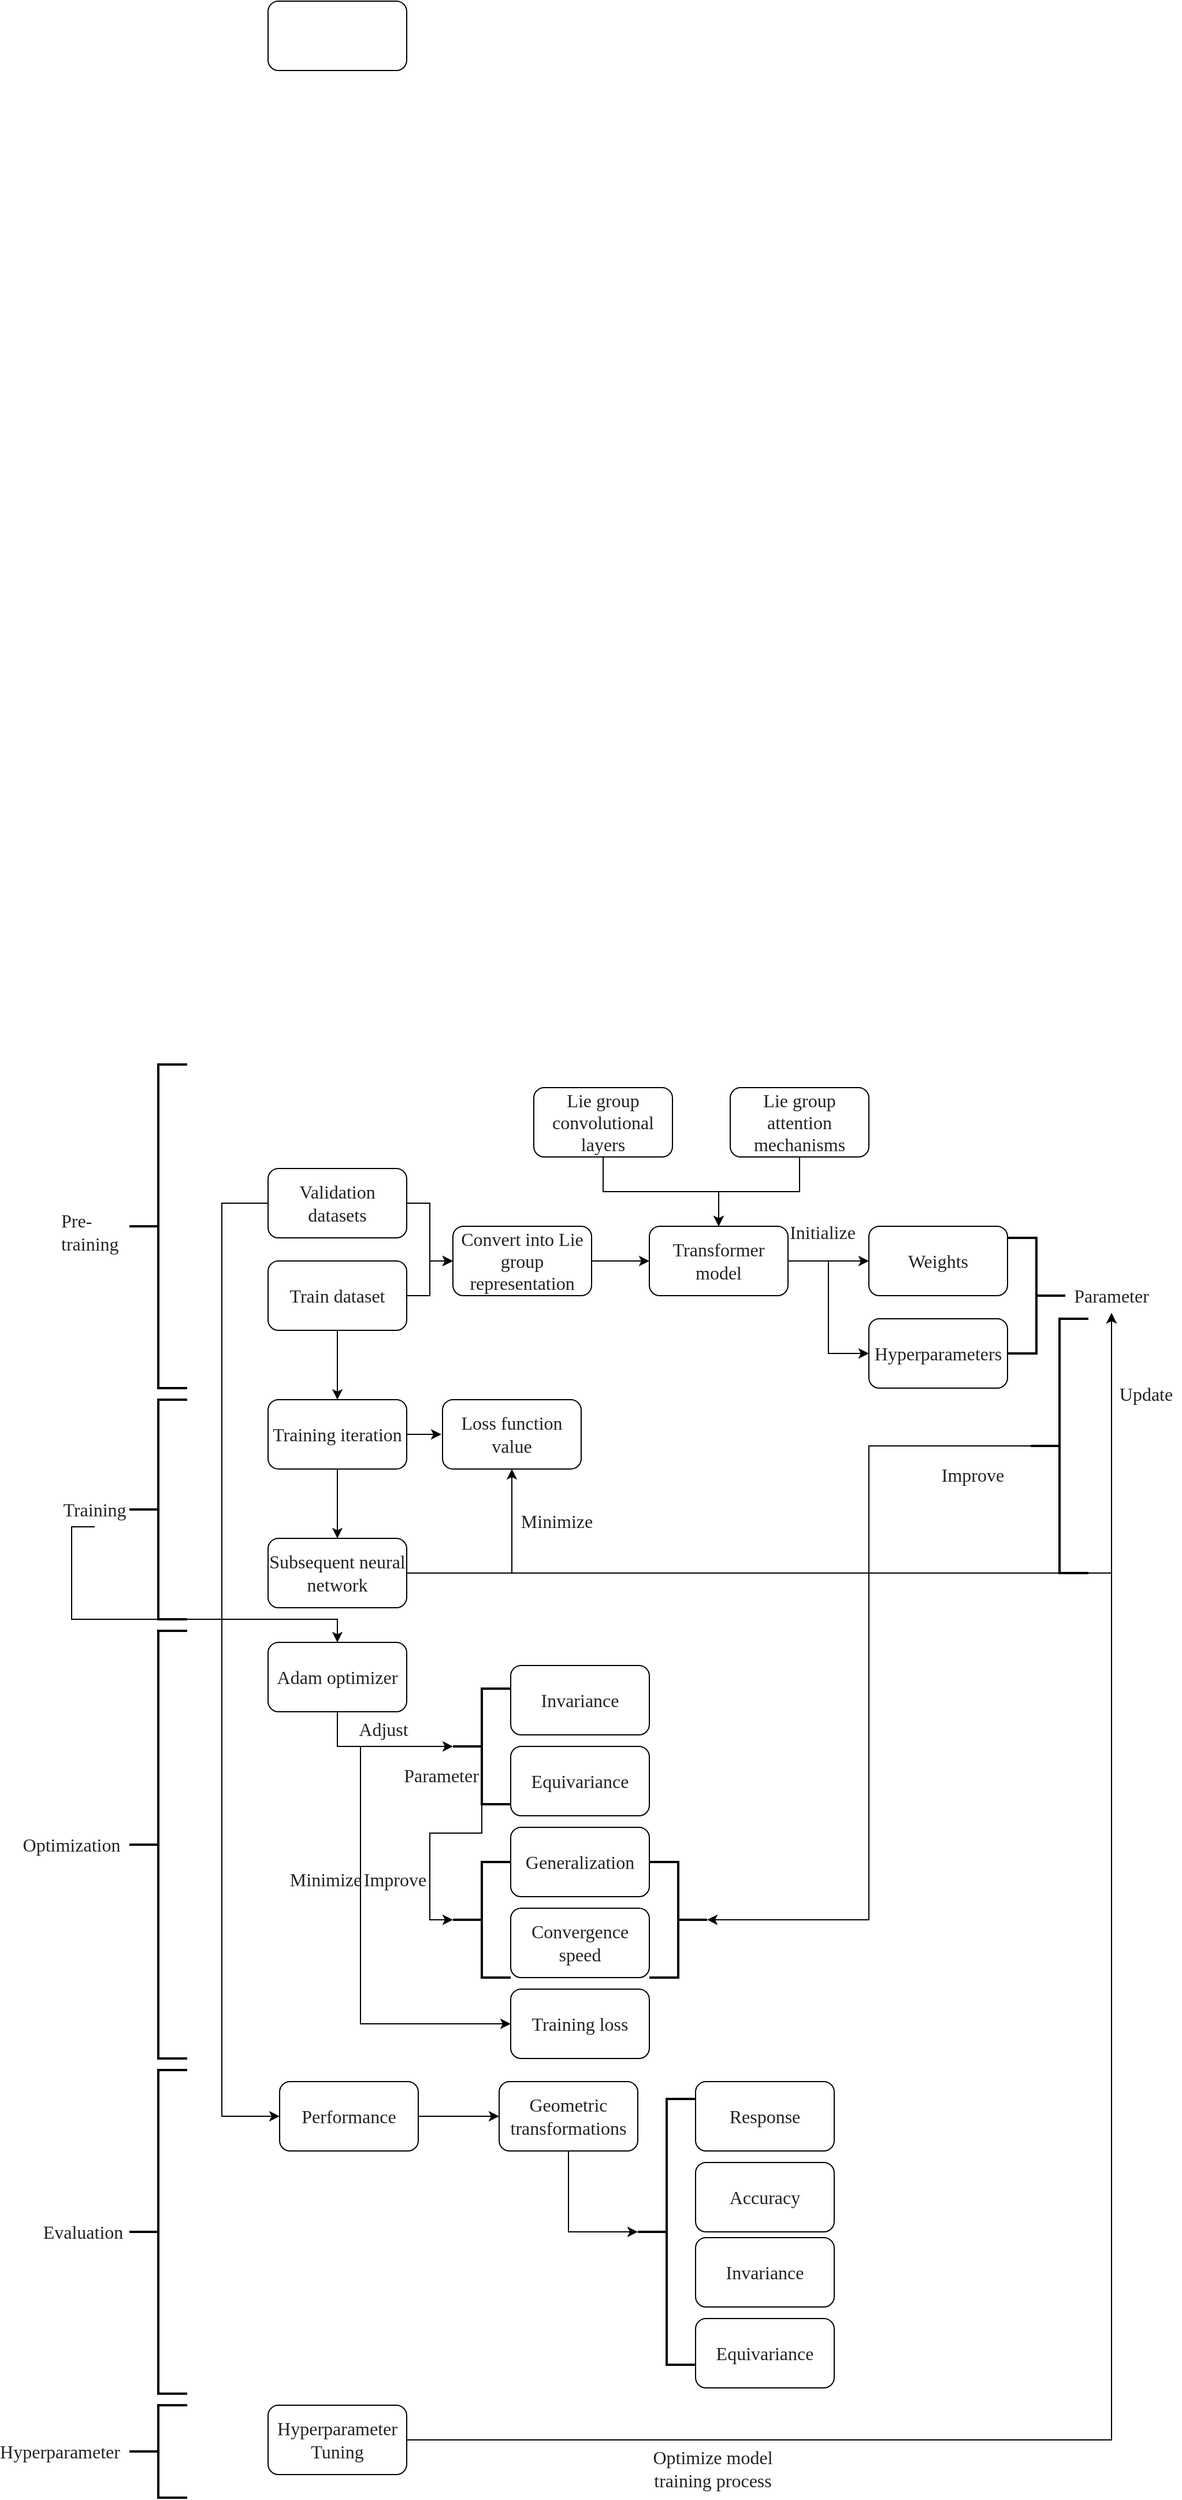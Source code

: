 <mxfile version="26.3.0">
  <diagram name="Page-1" id="BbI76pgedQBMzl__F8Vv">
    <mxGraphModel dx="2243" dy="2290" grid="1" gridSize="10" guides="1" tooltips="1" connect="1" arrows="1" fold="1" page="1" pageScale="1" pageWidth="827" pageHeight="1169" math="0" shadow="0">
      <root>
        <mxCell id="0" />
        <mxCell id="1" parent="0" />
        <mxCell id="rciYGeiwjKD3-UWiTq9N-5" style="edgeStyle=orthogonalEdgeStyle;rounded=0;orthogonalLoop=1;jettySize=auto;html=1;fontColor=light-dark(#232323, #ededed);fontFamily=Times New Roman;" parent="1" source="rciYGeiwjKD3-UWiTq9N-1" edge="1">
          <mxGeometry relative="1" as="geometry">
            <mxPoint x="490" y="170" as="targetPoint" />
          </mxGeometry>
        </mxCell>
        <mxCell id="rciYGeiwjKD3-UWiTq9N-1" value="&lt;span style=&quot;caret-color: rgb(0, 0, 0); font-size: medium; text-align: start;&quot;&gt;Convert into Lie group representation&lt;/span&gt;" style="rounded=1;whiteSpace=wrap;html=1;fontColor=light-dark(#232323, #ededed);fontFamily=Times New Roman;" parent="1" vertex="1">
          <mxGeometry x="320" y="140" width="120" height="60" as="geometry" />
        </mxCell>
        <mxCell id="rciYGeiwjKD3-UWiTq9N-4" style="edgeStyle=orthogonalEdgeStyle;rounded=0;orthogonalLoop=1;jettySize=auto;html=1;entryX=0;entryY=0.5;entryDx=0;entryDy=0;fontColor=light-dark(#232323, #ededed);fontFamily=Times New Roman;" parent="1" source="rciYGeiwjKD3-UWiTq9N-3" target="rciYGeiwjKD3-UWiTq9N-1" edge="1">
          <mxGeometry relative="1" as="geometry" />
        </mxCell>
        <mxCell id="rciYGeiwjKD3-UWiTq9N-3" value="&lt;span style=&quot;caret-color: rgb(0, 0, 0); font-size: medium; text-align: start;&quot;&gt;Train dataset&lt;/span&gt;" style="rounded=1;whiteSpace=wrap;html=1;fontColor=light-dark(#232323, #ededed);fontFamily=Times New Roman;" parent="1" vertex="1">
          <mxGeometry x="160" y="170" width="120" height="60" as="geometry" />
        </mxCell>
        <mxCell id="rciYGeiwjKD3-UWiTq9N-11" style="edgeStyle=orthogonalEdgeStyle;rounded=0;orthogonalLoop=1;jettySize=auto;html=1;entryX=0;entryY=0.5;entryDx=0;entryDy=0;fontColor=light-dark(#232323, #ededed);fontFamily=Times New Roman;" parent="1" source="rciYGeiwjKD3-UWiTq9N-6" target="rciYGeiwjKD3-UWiTq9N-12" edge="1">
          <mxGeometry relative="1" as="geometry">
            <mxPoint x="640" y="140" as="targetPoint" />
          </mxGeometry>
        </mxCell>
        <mxCell id="rciYGeiwjKD3-UWiTq9N-13" style="edgeStyle=orthogonalEdgeStyle;rounded=0;orthogonalLoop=1;jettySize=auto;html=1;entryX=0;entryY=0.5;entryDx=0;entryDy=0;fontColor=light-dark(#232323, #ededed);fontFamily=Times New Roman;" parent="1" source="rciYGeiwjKD3-UWiTq9N-6" target="rciYGeiwjKD3-UWiTq9N-14" edge="1">
          <mxGeometry relative="1" as="geometry">
            <mxPoint x="630" y="240" as="targetPoint" />
          </mxGeometry>
        </mxCell>
        <mxCell id="rciYGeiwjKD3-UWiTq9N-6" value="&lt;span style=&quot;caret-color: rgb(0, 0, 0); font-size: medium; text-align: start;&quot;&gt;Transformer model&lt;/span&gt;" style="rounded=1;whiteSpace=wrap;html=1;fontColor=light-dark(#232323, #ededed);fontFamily=Times New Roman;" parent="1" vertex="1">
          <mxGeometry x="490" y="140" width="120" height="60" as="geometry" />
        </mxCell>
        <mxCell id="rciYGeiwjKD3-UWiTq9N-8" style="edgeStyle=orthogonalEdgeStyle;rounded=0;orthogonalLoop=1;jettySize=auto;html=1;entryX=0.5;entryY=0;entryDx=0;entryDy=0;fontColor=light-dark(#232323, #ededed);fontFamily=Times New Roman;" parent="1" source="rciYGeiwjKD3-UWiTq9N-7" target="rciYGeiwjKD3-UWiTq9N-6" edge="1">
          <mxGeometry relative="1" as="geometry" />
        </mxCell>
        <mxCell id="rciYGeiwjKD3-UWiTq9N-7" value="&lt;span style=&quot;caret-color: rgb(0, 0, 0); font-size: medium; text-align: start;&quot;&gt;Lie group convolutional layers&lt;/span&gt;" style="rounded=1;whiteSpace=wrap;html=1;fontColor=light-dark(#232323, #ededed);fontFamily=Times New Roman;" parent="1" vertex="1">
          <mxGeometry x="390" y="20" width="120" height="60" as="geometry" />
        </mxCell>
        <mxCell id="rciYGeiwjKD3-UWiTq9N-10" style="edgeStyle=orthogonalEdgeStyle;rounded=0;orthogonalLoop=1;jettySize=auto;html=1;entryX=0.5;entryY=0;entryDx=0;entryDy=0;fontColor=light-dark(#232323, #ededed);fontFamily=Times New Roman;" parent="1" source="rciYGeiwjKD3-UWiTq9N-9" target="rciYGeiwjKD3-UWiTq9N-6" edge="1">
          <mxGeometry relative="1" as="geometry" />
        </mxCell>
        <mxCell id="rciYGeiwjKD3-UWiTq9N-9" value="&lt;span style=&quot;caret-color: rgb(0, 0, 0); font-size: medium; text-align: start;&quot;&gt;Lie group attention mechanisms&lt;/span&gt;" style="rounded=1;whiteSpace=wrap;html=1;fontColor=light-dark(#232323, #ededed);fontFamily=Times New Roman;" parent="1" vertex="1">
          <mxGeometry x="560" y="20" width="120" height="60" as="geometry" />
        </mxCell>
        <mxCell id="rciYGeiwjKD3-UWiTq9N-12" value="&lt;span style=&quot;caret-color: rgb(0, 0, 0); font-size: medium; text-align: start;&quot;&gt;Weights&lt;/span&gt;" style="rounded=1;whiteSpace=wrap;html=1;fontColor=light-dark(#232323, #ededed);fontFamily=Times New Roman;" parent="1" vertex="1">
          <mxGeometry x="680" y="140" width="120" height="60" as="geometry" />
        </mxCell>
        <mxCell id="rciYGeiwjKD3-UWiTq9N-14" value="&lt;span style=&quot;caret-color: rgb(0, 0, 0); font-size: medium; text-align: start;&quot;&gt;Hyperparameters&lt;/span&gt;" style="rounded=1;whiteSpace=wrap;html=1;fontColor=light-dark(#232323, #ededed);fontFamily=Times New Roman;" parent="1" vertex="1">
          <mxGeometry x="680" y="220" width="120" height="60" as="geometry" />
        </mxCell>
        <mxCell id="rciYGeiwjKD3-UWiTq9N-15" value="&lt;span style=&quot;caret-color: rgb(0, 0, 0); font-size: medium; text-align: start;&quot;&gt;Initialize&lt;/span&gt;" style="text;html=1;align=center;verticalAlign=middle;whiteSpace=wrap;rounded=0;fontColor=light-dark(#232323, #ededed);fontFamily=Times New Roman;" parent="1" vertex="1">
          <mxGeometry x="610" y="130" width="60" height="30" as="geometry" />
        </mxCell>
        <mxCell id="rciYGeiwjKD3-UWiTq9N-17" value="" style="strokeWidth=2;html=1;shape=mxgraph.flowchart.annotation_2;align=left;labelPosition=right;pointerEvents=1;fontColor=light-dark(#232323, #ededed);fontFamily=Times New Roman;" parent="1" vertex="1">
          <mxGeometry x="40" width="50" height="280" as="geometry" />
        </mxCell>
        <mxCell id="rciYGeiwjKD3-UWiTq9N-19" value="&lt;div style=&quot;text-align: start;&quot;&gt;&lt;font size=&quot;3&quot;&gt;&lt;span style=&quot;caret-color: rgb(237, 237, 237);&quot;&gt;Pre-training&lt;/span&gt;&lt;/font&gt;&lt;/div&gt;" style="text;html=1;align=center;verticalAlign=middle;whiteSpace=wrap;rounded=0;fontColor=light-dark(#232323, #ededed);fontFamily=Times New Roman;" parent="1" vertex="1">
          <mxGeometry x="-20" y="130" width="60" height="30" as="geometry" />
        </mxCell>
        <mxCell id="rciYGeiwjKD3-UWiTq9N-22" value="" style="rounded=1;whiteSpace=wrap;html=1;" parent="1" vertex="1">
          <mxGeometry x="160" y="-920" width="120" height="60" as="geometry" />
        </mxCell>
        <mxCell id="rciYGeiwjKD3-UWiTq9N-27" style="edgeStyle=orthogonalEdgeStyle;rounded=0;orthogonalLoop=1;jettySize=auto;html=1;entryX=0;entryY=0.5;entryDx=0;entryDy=0;fontColor=light-dark(#232323, #ededed);fontFamily=Times New Roman;" parent="1" source="rciYGeiwjKD3-UWiTq9N-26" target="rciYGeiwjKD3-UWiTq9N-1" edge="1">
          <mxGeometry relative="1" as="geometry">
            <mxPoint x="310" y="170" as="targetPoint" />
          </mxGeometry>
        </mxCell>
        <mxCell id="rciYGeiwjKD3-UWiTq9N-67" style="edgeStyle=orthogonalEdgeStyle;rounded=0;orthogonalLoop=1;jettySize=auto;html=1;entryX=0;entryY=0.5;entryDx=0;entryDy=0;fontColor=light-dark(#232323, #ededed);fontFamily=Times New Roman;" parent="1" source="rciYGeiwjKD3-UWiTq9N-26" target="rciYGeiwjKD3-UWiTq9N-68" edge="1">
          <mxGeometry relative="1" as="geometry">
            <mxPoint x="120" y="910.0" as="targetPoint" />
            <Array as="points">
              <mxPoint x="120" y="120" />
              <mxPoint x="120" y="910" />
            </Array>
          </mxGeometry>
        </mxCell>
        <mxCell id="rciYGeiwjKD3-UWiTq9N-26" value="&lt;span style=&quot;caret-color: rgb(0, 0, 0); font-size: medium; text-align: start;&quot;&gt;Validation datasets&lt;/span&gt;" style="rounded=1;whiteSpace=wrap;html=1;fontColor=light-dark(#232323, #ededed);fontFamily=Times New Roman;" parent="1" vertex="1">
          <mxGeometry x="160" y="90" width="120" height="60" as="geometry" />
        </mxCell>
        <mxCell id="rciYGeiwjKD3-UWiTq9N-34" style="edgeStyle=orthogonalEdgeStyle;rounded=0;orthogonalLoop=1;jettySize=auto;html=1;fontColor=light-dark(#232323, #ededed);fontFamily=Times New Roman;" parent="1" source="rciYGeiwjKD3-UWiTq9N-32" edge="1">
          <mxGeometry relative="1" as="geometry">
            <mxPoint x="310" y="320" as="targetPoint" />
          </mxGeometry>
        </mxCell>
        <mxCell id="rciYGeiwjKD3-UWiTq9N-36" style="edgeStyle=orthogonalEdgeStyle;rounded=0;orthogonalLoop=1;jettySize=auto;html=1;fontColor=light-dark(#232323, #ededed);fontFamily=Times New Roman;" parent="1" source="rciYGeiwjKD3-UWiTq9N-32" edge="1">
          <mxGeometry relative="1" as="geometry">
            <mxPoint x="220" y="410" as="targetPoint" />
          </mxGeometry>
        </mxCell>
        <mxCell id="rciYGeiwjKD3-UWiTq9N-32" value="&lt;span style=&quot;caret-color: rgb(0, 0, 0); font-size: medium; text-align: start;&quot;&gt;Training iteration&lt;/span&gt;" style="rounded=1;whiteSpace=wrap;html=1;fontColor=light-dark(#232323, #ededed);fontFamily=Times New Roman;" parent="1" vertex="1">
          <mxGeometry x="160" y="290" width="120" height="60" as="geometry" />
        </mxCell>
        <mxCell id="rciYGeiwjKD3-UWiTq9N-33" style="edgeStyle=orthogonalEdgeStyle;rounded=0;orthogonalLoop=1;jettySize=auto;html=1;entryX=0.5;entryY=0;entryDx=0;entryDy=0;fontColor=light-dark(#232323, #ededed);fontFamily=Times New Roman;" parent="1" source="rciYGeiwjKD3-UWiTq9N-3" target="rciYGeiwjKD3-UWiTq9N-32" edge="1">
          <mxGeometry relative="1" as="geometry" />
        </mxCell>
        <mxCell id="rciYGeiwjKD3-UWiTq9N-35" value="&lt;span style=&quot;caret-color: rgb(0, 0, 0); font-size: medium; text-align: start;&quot;&gt;Loss function value&lt;/span&gt;" style="rounded=1;whiteSpace=wrap;html=1;fontColor=light-dark(#232323, #ededed);fontFamily=Times New Roman;" parent="1" vertex="1">
          <mxGeometry x="311" y="290" width="120" height="60" as="geometry" />
        </mxCell>
        <mxCell id="rciYGeiwjKD3-UWiTq9N-40" style="edgeStyle=orthogonalEdgeStyle;rounded=0;orthogonalLoop=1;jettySize=auto;html=1;entryX=0.5;entryY=1;entryDx=0;entryDy=0;fontColor=light-dark(#232323, #ededed);fontFamily=Times New Roman;" parent="1" source="rciYGeiwjKD3-UWiTq9N-37" target="rciYGeiwjKD3-UWiTq9N-39" edge="1">
          <mxGeometry relative="1" as="geometry" />
        </mxCell>
        <mxCell id="rciYGeiwjKD3-UWiTq9N-41" style="edgeStyle=orthogonalEdgeStyle;rounded=0;orthogonalLoop=1;jettySize=auto;html=1;fontColor=light-dark(#232323, #ededed);fontFamily=Times New Roman;" parent="1" source="rciYGeiwjKD3-UWiTq9N-37" target="rciYGeiwjKD3-UWiTq9N-35" edge="1">
          <mxGeometry relative="1" as="geometry" />
        </mxCell>
        <mxCell id="rciYGeiwjKD3-UWiTq9N-37" value="&lt;span style=&quot;caret-color: rgb(0, 0, 0); font-size: medium; text-align: start;&quot;&gt;Subsequent neural network&lt;/span&gt;" style="rounded=1;whiteSpace=wrap;html=1;fontColor=light-dark(#232323, #ededed);fontFamily=Times New Roman;" parent="1" vertex="1">
          <mxGeometry x="160" y="410" width="120" height="60" as="geometry" />
        </mxCell>
        <mxCell id="rciYGeiwjKD3-UWiTq9N-38" value="" style="strokeWidth=2;html=1;shape=mxgraph.flowchart.annotation_2;align=left;labelPosition=right;pointerEvents=1;direction=west;fontColor=light-dark(#232323, #ededed);fontFamily=Times New Roman;" parent="1" vertex="1">
          <mxGeometry x="800" y="150" width="50" height="100" as="geometry" />
        </mxCell>
        <mxCell id="rciYGeiwjKD3-UWiTq9N-39" value="&lt;span style=&quot;caret-color: rgb(0, 0, 0); font-size: medium; text-align: start;&quot;&gt;Parameter&lt;/span&gt;" style="text;html=1;align=center;verticalAlign=middle;whiteSpace=wrap;rounded=0;fontColor=light-dark(#232323, #ededed);fontFamily=Times New Roman;" parent="1" vertex="1">
          <mxGeometry x="860" y="185" width="60" height="30" as="geometry" />
        </mxCell>
        <mxCell id="rciYGeiwjKD3-UWiTq9N-42" value="&lt;span style=&quot;caret-color: rgb(237, 237, 237); font-size: medium; text-align: start;&quot;&gt;Minimize&lt;/span&gt;" style="text;html=1;align=center;verticalAlign=middle;whiteSpace=wrap;rounded=0;fontColor=light-dark(#232323, #ededed);fontFamily=Times New Roman;" parent="1" vertex="1">
          <mxGeometry x="380" y="380" width="60" height="30" as="geometry" />
        </mxCell>
        <mxCell id="rciYGeiwjKD3-UWiTq9N-43" value="&lt;span style=&quot;caret-color: rgb(0, 0, 0); font-size: medium; text-align: start;&quot;&gt;Update&lt;/span&gt;" style="text;html=1;align=center;verticalAlign=middle;whiteSpace=wrap;rounded=0;fontColor=light-dark(#232323, #ededed);fontFamily=Times New Roman;" parent="1" vertex="1">
          <mxGeometry x="890" y="270" width="60" height="30" as="geometry" />
        </mxCell>
        <mxCell id="rciYGeiwjKD3-UWiTq9N-44" value="" style="strokeWidth=2;html=1;shape=mxgraph.flowchart.annotation_2;align=left;labelPosition=right;pointerEvents=1;fontColor=light-dark(#232323, #ededed);fontFamily=Times New Roman;" parent="1" vertex="1">
          <mxGeometry x="40" y="290" width="50" height="190" as="geometry" />
        </mxCell>
        <mxCell id="rciYGeiwjKD3-UWiTq9N-55" style="edgeStyle=orthogonalEdgeStyle;rounded=0;orthogonalLoop=1;jettySize=auto;html=1;entryX=0.5;entryY=0;entryDx=0;entryDy=0;exitX=0.5;exitY=1;exitDx=0;exitDy=0;fontColor=light-dark(#232323, #ededed);fontFamily=Times New Roman;" parent="1" source="rciYGeiwjKD3-UWiTq9N-45" target="rciYGeiwjKD3-UWiTq9N-54" edge="1">
          <mxGeometry relative="1" as="geometry">
            <Array as="points">
              <mxPoint x="-10" y="400" />
              <mxPoint x="-10" y="480" />
              <mxPoint x="220" y="480" />
            </Array>
          </mxGeometry>
        </mxCell>
        <mxCell id="rciYGeiwjKD3-UWiTq9N-45" value="&lt;span style=&quot;caret-color: rgb(0, 0, 0); font-size: medium; text-align: start;&quot;&gt;Training&lt;/span&gt;" style="text;html=1;align=center;verticalAlign=middle;whiteSpace=wrap;rounded=0;fontColor=light-dark(#232323, #ededed);fontFamily=Times New Roman;" parent="1" vertex="1">
          <mxGeometry x="-20" y="370" width="60" height="30" as="geometry" />
        </mxCell>
        <mxCell id="rciYGeiwjKD3-UWiTq9N-46" value="&lt;span style=&quot;caret-color: rgb(0, 0, 0); font-size: medium; text-align: start;&quot;&gt;Invariance&lt;/span&gt;" style="rounded=1;whiteSpace=wrap;html=1;fontColor=light-dark(#232323, #ededed);fontFamily=Times New Roman;" parent="1" vertex="1">
          <mxGeometry x="370" y="520" width="120" height="60" as="geometry" />
        </mxCell>
        <mxCell id="rciYGeiwjKD3-UWiTq9N-47" value="&lt;span style=&quot;caret-color: rgb(0, 0, 0); font-size: medium; text-align: start;&quot;&gt;Equivariance&lt;/span&gt;" style="rounded=1;whiteSpace=wrap;html=1;fontColor=light-dark(#232323, #ededed);fontFamily=Times New Roman;" parent="1" vertex="1">
          <mxGeometry x="370" y="590" width="120" height="60" as="geometry" />
        </mxCell>
        <mxCell id="rciYGeiwjKD3-UWiTq9N-48" value="" style="strokeWidth=2;html=1;shape=mxgraph.flowchart.annotation_2;align=left;labelPosition=right;pointerEvents=1;fontColor=light-dark(#232323, #ededed);fontFamily=Times New Roman;" parent="1" vertex="1">
          <mxGeometry x="320" y="540" width="50" height="100" as="geometry" />
        </mxCell>
        <mxCell id="rciYGeiwjKD3-UWiTq9N-51" value="&lt;span style=&quot;caret-color: rgb(0, 0, 0); font-size: medium; text-align: start;&quot;&gt;Generalization&lt;/span&gt;" style="rounded=1;whiteSpace=wrap;html=1;fontColor=light-dark(#232323, #ededed);fontFamily=Times New Roman;" parent="1" vertex="1">
          <mxGeometry x="370" y="660" width="120" height="60" as="geometry" />
        </mxCell>
        <mxCell id="rciYGeiwjKD3-UWiTq9N-52" value="&lt;span style=&quot;caret-color: rgb(0, 0, 0); font-size: medium; text-align: start;&quot;&gt;Convergence speed&lt;/span&gt;" style="rounded=1;whiteSpace=wrap;html=1;fontColor=light-dark(#232323, #ededed);fontFamily=Times New Roman;" parent="1" vertex="1">
          <mxGeometry x="370" y="730" width="120" height="60" as="geometry" />
        </mxCell>
        <mxCell id="rciYGeiwjKD3-UWiTq9N-53" value="&lt;span style=&quot;caret-color: rgb(0, 0, 0); font-size: medium; text-align: start;&quot;&gt;Parameter&lt;/span&gt;" style="text;html=1;align=center;verticalAlign=middle;whiteSpace=wrap;rounded=0;fontColor=light-dark(#232323, #ededed);fontFamily=Times New Roman;" parent="1" vertex="1">
          <mxGeometry x="280" y="600" width="60" height="30" as="geometry" />
        </mxCell>
        <mxCell id="rciYGeiwjKD3-UWiTq9N-54" value="&lt;span style=&quot;caret-color: rgb(0, 0, 0); font-size: medium; text-align: start;&quot;&gt;Adam optimizer&lt;/span&gt;" style="rounded=1;whiteSpace=wrap;html=1;fontColor=light-dark(#232323, #ededed);fontFamily=Times New Roman;" parent="1" vertex="1">
          <mxGeometry x="160" y="500" width="120" height="60" as="geometry" />
        </mxCell>
        <mxCell id="rciYGeiwjKD3-UWiTq9N-56" style="edgeStyle=orthogonalEdgeStyle;rounded=0;orthogonalLoop=1;jettySize=auto;html=1;entryX=0;entryY=0.5;entryDx=0;entryDy=0;entryPerimeter=0;fontColor=light-dark(#232323, #ededed);fontFamily=Times New Roman;" parent="1" target="rciYGeiwjKD3-UWiTq9N-48" edge="1">
          <mxGeometry relative="1" as="geometry">
            <mxPoint x="220" y="560" as="sourcePoint" />
            <Array as="points">
              <mxPoint x="220" y="590" />
            </Array>
          </mxGeometry>
        </mxCell>
        <mxCell id="rciYGeiwjKD3-UWiTq9N-57" value="" style="strokeWidth=2;html=1;shape=mxgraph.flowchart.annotation_2;align=left;labelPosition=right;pointerEvents=1;fontColor=light-dark(#232323, #ededed);fontFamily=Times New Roman;" parent="1" vertex="1">
          <mxGeometry x="320" y="690" width="50" height="100" as="geometry" />
        </mxCell>
        <mxCell id="rciYGeiwjKD3-UWiTq9N-58" style="edgeStyle=orthogonalEdgeStyle;rounded=0;orthogonalLoop=1;jettySize=auto;html=1;entryX=0;entryY=0.5;entryDx=0;entryDy=0;entryPerimeter=0;fontColor=light-dark(#232323, #ededed);fontFamily=Times New Roman;" parent="1" source="rciYGeiwjKD3-UWiTq9N-48" target="rciYGeiwjKD3-UWiTq9N-57" edge="1">
          <mxGeometry relative="1" as="geometry" />
        </mxCell>
        <mxCell id="rciYGeiwjKD3-UWiTq9N-63" style="edgeStyle=orthogonalEdgeStyle;rounded=0;orthogonalLoop=1;jettySize=auto;html=1;entryX=0;entryY=0.5;entryDx=0;entryDy=0;fontColor=light-dark(#232323, #ededed);fontFamily=Times New Roman;" parent="1" source="rciYGeiwjKD3-UWiTq9N-59" target="rciYGeiwjKD3-UWiTq9N-61" edge="1">
          <mxGeometry relative="1" as="geometry">
            <Array as="points">
              <mxPoint x="240" y="830" />
            </Array>
          </mxGeometry>
        </mxCell>
        <mxCell id="rciYGeiwjKD3-UWiTq9N-59" value="&lt;span style=&quot;caret-color: rgb(0, 0, 0); font-size: medium; text-align: start;&quot;&gt;Adjust&lt;/span&gt;" style="text;html=1;align=center;verticalAlign=middle;whiteSpace=wrap;rounded=0;fontColor=light-dark(#232323, #ededed);fontFamily=Times New Roman;" parent="1" vertex="1">
          <mxGeometry x="230" y="560" width="60" height="30" as="geometry" />
        </mxCell>
        <mxCell id="rciYGeiwjKD3-UWiTq9N-60" value="&lt;div style=&quot;text-align: start;&quot;&gt;&lt;font size=&quot;3&quot;&gt;&lt;span style=&quot;caret-color: rgb(237, 237, 237);&quot;&gt;Improve&lt;/span&gt;&lt;/font&gt;&lt;/div&gt;" style="text;html=1;align=center;verticalAlign=middle;whiteSpace=wrap;rounded=0;fontColor=light-dark(#232323, #ededed);fontFamily=Times New Roman;" parent="1" vertex="1">
          <mxGeometry x="240" y="690" width="60" height="30" as="geometry" />
        </mxCell>
        <mxCell id="rciYGeiwjKD3-UWiTq9N-61" value="&lt;span style=&quot;caret-color: rgb(0, 0, 0); font-size: medium; text-align: start;&quot;&gt;Training loss&lt;/span&gt;" style="rounded=1;whiteSpace=wrap;html=1;fontColor=light-dark(#232323, #ededed);fontFamily=Times New Roman;" parent="1" vertex="1">
          <mxGeometry x="370" y="800" width="120" height="60" as="geometry" />
        </mxCell>
        <mxCell id="rciYGeiwjKD3-UWiTq9N-64" value="&lt;span style=&quot;caret-color: rgb(0, 0, 0); font-size: medium; text-align: start;&quot;&gt;Minimize&lt;/span&gt;" style="text;html=1;align=center;verticalAlign=middle;whiteSpace=wrap;rounded=0;fontColor=light-dark(#232323, #ededed);fontFamily=Times New Roman;" parent="1" vertex="1">
          <mxGeometry x="180" y="690" width="60" height="30" as="geometry" />
        </mxCell>
        <mxCell id="rciYGeiwjKD3-UWiTq9N-65" value="" style="strokeWidth=2;html=1;shape=mxgraph.flowchart.annotation_2;align=left;labelPosition=right;pointerEvents=1;fontColor=light-dark(#232323, #ededed);fontFamily=Times New Roman;" parent="1" vertex="1">
          <mxGeometry x="40" y="490" width="50" height="370" as="geometry" />
        </mxCell>
        <mxCell id="rciYGeiwjKD3-UWiTq9N-66" value="&lt;span style=&quot;caret-color: rgb(0, 0, 0); font-size: medium; text-align: start;&quot;&gt;Optimization&lt;/span&gt;" style="text;html=1;align=center;verticalAlign=middle;whiteSpace=wrap;rounded=0;fontColor=light-dark(#232323, #ededed);fontFamily=Times New Roman;" parent="1" vertex="1">
          <mxGeometry x="-40" y="660" width="60" height="30" as="geometry" />
        </mxCell>
        <mxCell id="rciYGeiwjKD3-UWiTq9N-70" value="" style="edgeStyle=orthogonalEdgeStyle;rounded=0;orthogonalLoop=1;jettySize=auto;html=1;fontColor=light-dark(#232323, #ededed);fontFamily=Times New Roman;" parent="1" source="rciYGeiwjKD3-UWiTq9N-68" target="rciYGeiwjKD3-UWiTq9N-69" edge="1">
          <mxGeometry relative="1" as="geometry" />
        </mxCell>
        <mxCell id="rciYGeiwjKD3-UWiTq9N-68" value="&lt;span style=&quot;caret-color: rgb(0, 0, 0); font-size: medium; text-align: start;&quot;&gt;Performance&lt;/span&gt;" style="rounded=1;whiteSpace=wrap;html=1;fontColor=light-dark(#232323, #ededed);fontFamily=Times New Roman;" parent="1" vertex="1">
          <mxGeometry x="170" y="880" width="120" height="60" as="geometry" />
        </mxCell>
        <mxCell id="rciYGeiwjKD3-UWiTq9N-69" value="&lt;span style=&quot;caret-color: rgb(0, 0, 0); font-size: medium; text-align: start;&quot;&gt;Geometric transformations&lt;/span&gt;" style="whiteSpace=wrap;html=1;rounded=1;fontColor=light-dark(#232323, #ededed);fontFamily=Times New Roman;" parent="1" vertex="1">
          <mxGeometry x="360" y="880" width="120" height="60" as="geometry" />
        </mxCell>
        <mxCell id="rciYGeiwjKD3-UWiTq9N-71" value="&lt;div style=&quot;text-align: start;&quot;&gt;&lt;span style=&quot;caret-color: rgb(0, 0, 0); font-size: medium;&quot;&gt;Response&lt;/span&gt;&lt;br&gt;&lt;/div&gt;" style="rounded=1;whiteSpace=wrap;html=1;fontColor=light-dark(#232323, #ededed);fontFamily=Times New Roman;" parent="1" vertex="1">
          <mxGeometry x="530" y="880" width="120" height="60" as="geometry" />
        </mxCell>
        <mxCell id="rciYGeiwjKD3-UWiTq9N-72" value="&lt;span style=&quot;caret-color: rgb(0, 0, 0); font-size: medium; text-align: start;&quot;&gt;Accuracy&lt;/span&gt;" style="rounded=1;whiteSpace=wrap;html=1;fontColor=light-dark(#232323, #ededed);fontFamily=Times New Roman;" parent="1" vertex="1">
          <mxGeometry x="530" y="950" width="120" height="60" as="geometry" />
        </mxCell>
        <mxCell id="rciYGeiwjKD3-UWiTq9N-73" value="" style="strokeWidth=2;html=1;shape=mxgraph.flowchart.annotation_2;align=left;labelPosition=right;pointerEvents=1;fontColor=light-dark(#232323, #ededed);fontFamily=Times New Roman;" parent="1" vertex="1">
          <mxGeometry x="480" y="895" width="50" height="230" as="geometry" />
        </mxCell>
        <mxCell id="rciYGeiwjKD3-UWiTq9N-76" value="&lt;span style=&quot;caret-color: rgb(0, 0, 0); font-size: medium; text-align: start;&quot;&gt;Invariance&lt;/span&gt;" style="rounded=1;whiteSpace=wrap;html=1;fontColor=light-dark(#232323, #ededed);fontFamily=Times New Roman;" parent="1" vertex="1">
          <mxGeometry x="530" y="1015" width="120" height="60" as="geometry" />
        </mxCell>
        <mxCell id="rciYGeiwjKD3-UWiTq9N-77" value="&lt;span style=&quot;caret-color: rgb(0, 0, 0); font-size: medium; text-align: start;&quot;&gt;Equivariance&lt;/span&gt;" style="rounded=1;whiteSpace=wrap;html=1;fontColor=light-dark(#232323, #ededed);fontFamily=Times New Roman;" parent="1" vertex="1">
          <mxGeometry x="530" y="1085" width="120" height="60" as="geometry" />
        </mxCell>
        <mxCell id="rciYGeiwjKD3-UWiTq9N-79" style="edgeStyle=orthogonalEdgeStyle;rounded=0;orthogonalLoop=1;jettySize=auto;html=1;entryX=0;entryY=0.5;entryDx=0;entryDy=0;entryPerimeter=0;fontColor=light-dark(#232323, #ededed);fontFamily=Times New Roman;" parent="1" source="rciYGeiwjKD3-UWiTq9N-69" target="rciYGeiwjKD3-UWiTq9N-73" edge="1">
          <mxGeometry relative="1" as="geometry" />
        </mxCell>
        <mxCell id="rciYGeiwjKD3-UWiTq9N-80" value="" style="strokeWidth=2;html=1;shape=mxgraph.flowchart.annotation_2;align=left;labelPosition=right;pointerEvents=1;fontColor=light-dark(#232323, #ededed);fontFamily=Times New Roman;" parent="1" vertex="1">
          <mxGeometry x="40" y="870" width="50" height="280" as="geometry" />
        </mxCell>
        <mxCell id="rciYGeiwjKD3-UWiTq9N-81" value="&lt;span style=&quot;caret-color: rgb(0, 0, 0); font-size: medium; text-align: start;&quot;&gt;Evaluation&lt;/span&gt;" style="text;html=1;align=center;verticalAlign=middle;whiteSpace=wrap;rounded=0;fontColor=light-dark(#232323, #ededed);fontFamily=Times New Roman;" parent="1" vertex="1">
          <mxGeometry x="-30" y="995" width="60" height="30" as="geometry" />
        </mxCell>
        <mxCell id="rciYGeiwjKD3-UWiTq9N-85" style="edgeStyle=orthogonalEdgeStyle;rounded=0;orthogonalLoop=1;jettySize=auto;html=1;entryX=0.5;entryY=1;entryDx=0;entryDy=0;fontColor=light-dark(#232323, #ededed);fontFamily=Times New Roman;" parent="1" source="rciYGeiwjKD3-UWiTq9N-82" target="rciYGeiwjKD3-UWiTq9N-39" edge="1">
          <mxGeometry relative="1" as="geometry" />
        </mxCell>
        <mxCell id="rciYGeiwjKD3-UWiTq9N-82" value="&lt;span style=&quot;caret-color: rgb(0, 0, 0); font-size: medium; text-align: start;&quot;&gt;Hyperparameter Tuning&lt;/span&gt;" style="rounded=1;whiteSpace=wrap;html=1;fontColor=light-dark(#232323, #ededed);fontFamily=Times New Roman;" parent="1" vertex="1">
          <mxGeometry x="160" y="1160" width="120" height="60" as="geometry" />
        </mxCell>
        <mxCell id="rciYGeiwjKD3-UWiTq9N-88" style="edgeStyle=orthogonalEdgeStyle;rounded=0;orthogonalLoop=1;jettySize=auto;html=1;entryX=0;entryY=0.5;entryDx=0;entryDy=0;entryPerimeter=0;fontColor=light-dark(#232323, #ededed);fontFamily=Times New Roman;" parent="1" source="rciYGeiwjKD3-UWiTq9N-87" target="rciYGeiwjKD3-UWiTq9N-89" edge="1">
          <mxGeometry relative="1" as="geometry">
            <mxPoint x="640" y="730" as="targetPoint" />
          </mxGeometry>
        </mxCell>
        <mxCell id="rciYGeiwjKD3-UWiTq9N-87" value="" style="strokeWidth=2;html=1;shape=mxgraph.flowchart.annotation_2;align=left;labelPosition=right;pointerEvents=1;fontColor=light-dark(#232323, #ededed);fontFamily=Times New Roman;" parent="1" vertex="1">
          <mxGeometry x="820" y="220" width="50" height="220" as="geometry" />
        </mxCell>
        <mxCell id="rciYGeiwjKD3-UWiTq9N-89" value="" style="strokeWidth=2;html=1;shape=mxgraph.flowchart.annotation_2;align=left;labelPosition=right;pointerEvents=1;direction=west;fontColor=light-dark(#232323, #ededed);fontFamily=Times New Roman;" parent="1" vertex="1">
          <mxGeometry x="490" y="690" width="50" height="100" as="geometry" />
        </mxCell>
        <mxCell id="rciYGeiwjKD3-UWiTq9N-91" value="&lt;span style=&quot;caret-color: rgb(0, 0, 0); font-size: medium; text-align: start;&quot;&gt;Improve&lt;/span&gt;" style="text;html=1;align=center;verticalAlign=middle;whiteSpace=wrap;rounded=0;fontColor=light-dark(#232323, #ededed);fontFamily=Times New Roman;" parent="1" vertex="1">
          <mxGeometry x="740" y="340" width="60" height="30" as="geometry" />
        </mxCell>
        <mxCell id="rciYGeiwjKD3-UWiTq9N-92" value="&lt;span style=&quot;caret-color: rgb(0, 0, 0); font-size: medium; text-align: start;&quot;&gt;Optimize model training process&lt;/span&gt;" style="text;html=1;align=center;verticalAlign=middle;whiteSpace=wrap;rounded=0;fontColor=light-dark(#232323, #ededed);fontFamily=Times New Roman;" parent="1" vertex="1">
          <mxGeometry x="470" y="1200" width="150" height="30" as="geometry" />
        </mxCell>
        <mxCell id="vrdsjhiC_E1m5BPcKcod-2" value="" style="strokeWidth=2;html=1;shape=mxgraph.flowchart.annotation_2;align=left;labelPosition=right;pointerEvents=1;fontColor=light-dark(#232323, #ededed);fontFamily=Times New Roman;" vertex="1" parent="1">
          <mxGeometry x="40" y="1160" width="50" height="80" as="geometry" />
        </mxCell>
        <mxCell id="vrdsjhiC_E1m5BPcKcod-3" value="&lt;span style=&quot;caret-color: rgb(0, 0, 0); font-size: medium; text-align: start;&quot;&gt;Hyperparameter&lt;/span&gt;" style="text;html=1;align=center;verticalAlign=middle;whiteSpace=wrap;rounded=0;fontColor=light-dark(#232323, #ededed);fontFamily=Times New Roman;" vertex="1" parent="1">
          <mxGeometry x="-50" y="1185" width="60" height="30" as="geometry" />
        </mxCell>
      </root>
    </mxGraphModel>
  </diagram>
</mxfile>
